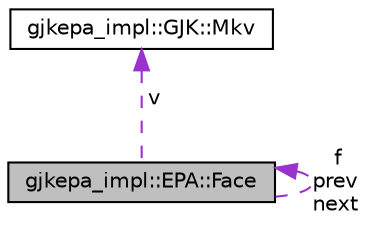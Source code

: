 digraph G
{
  edge [fontname="Helvetica",fontsize="10",labelfontname="Helvetica",labelfontsize="10"];
  node [fontname="Helvetica",fontsize="10",shape=record];
  Node1 [label="gjkepa_impl::EPA::Face",height=0.2,width=0.4,color="black", fillcolor="grey75", style="filled" fontcolor="black"];
  Node1 -> Node1 [dir="back",color="darkorchid3",fontsize="10",style="dashed",label=" f\nprev\nnext" ,fontname="Helvetica"];
  Node2 -> Node1 [dir="back",color="darkorchid3",fontsize="10",style="dashed",label=" v" ,fontname="Helvetica"];
  Node2 [label="gjkepa_impl::GJK::Mkv",height=0.2,width=0.4,color="black", fillcolor="white", style="filled",URL="$structgjkepa__impl_1_1GJK_1_1Mkv.html"];
}
